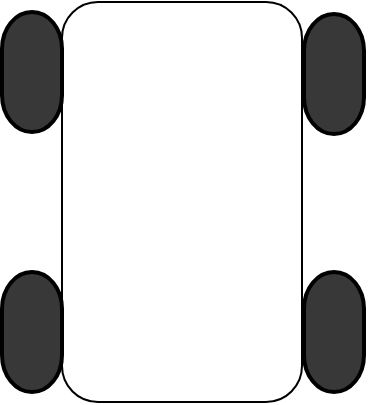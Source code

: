 <mxfile version="24.6.4" type="github">
  <diagram name="Página-1" id="89QGRrR2D6Izreq9-5I8">
    <mxGraphModel dx="1050" dy="557" grid="1" gridSize="10" guides="1" tooltips="1" connect="1" arrows="1" fold="1" page="1" pageScale="1" pageWidth="827" pageHeight="1169" math="0" shadow="0">
      <root>
        <mxCell id="0" />
        <mxCell id="1" parent="0" />
        <mxCell id="9Up1UgI-R_8WNiXEYDOR-1" value="" style="rounded=1;whiteSpace=wrap;html=1;" vertex="1" parent="1">
          <mxGeometry x="360" y="120" width="120" height="200" as="geometry" />
        </mxCell>
        <mxCell id="9Up1UgI-R_8WNiXEYDOR-2" value="" style="strokeWidth=2;html=1;shape=mxgraph.flowchart.terminator;whiteSpace=wrap;rotation=90;fillColor=#383838;" vertex="1" parent="1">
          <mxGeometry x="315" y="140" width="60" height="30" as="geometry" />
        </mxCell>
        <mxCell id="9Up1UgI-R_8WNiXEYDOR-3" value="" style="strokeWidth=2;html=1;shape=mxgraph.flowchart.terminator;whiteSpace=wrap;rotation=90;fillColor=#383838;" vertex="1" parent="1">
          <mxGeometry x="315" y="270" width="60" height="30" as="geometry" />
        </mxCell>
        <mxCell id="9Up1UgI-R_8WNiXEYDOR-4" value="" style="strokeWidth=2;html=1;shape=mxgraph.flowchart.terminator;whiteSpace=wrap;rotation=90;fillColor=#383838;" vertex="1" parent="1">
          <mxGeometry x="466" y="141" width="60" height="30" as="geometry" />
        </mxCell>
        <mxCell id="9Up1UgI-R_8WNiXEYDOR-5" value="" style="strokeWidth=2;html=1;shape=mxgraph.flowchart.terminator;whiteSpace=wrap;rotation=90;fillColor=#383838;" vertex="1" parent="1">
          <mxGeometry x="466" y="270" width="60" height="30" as="geometry" />
        </mxCell>
      </root>
    </mxGraphModel>
  </diagram>
</mxfile>
